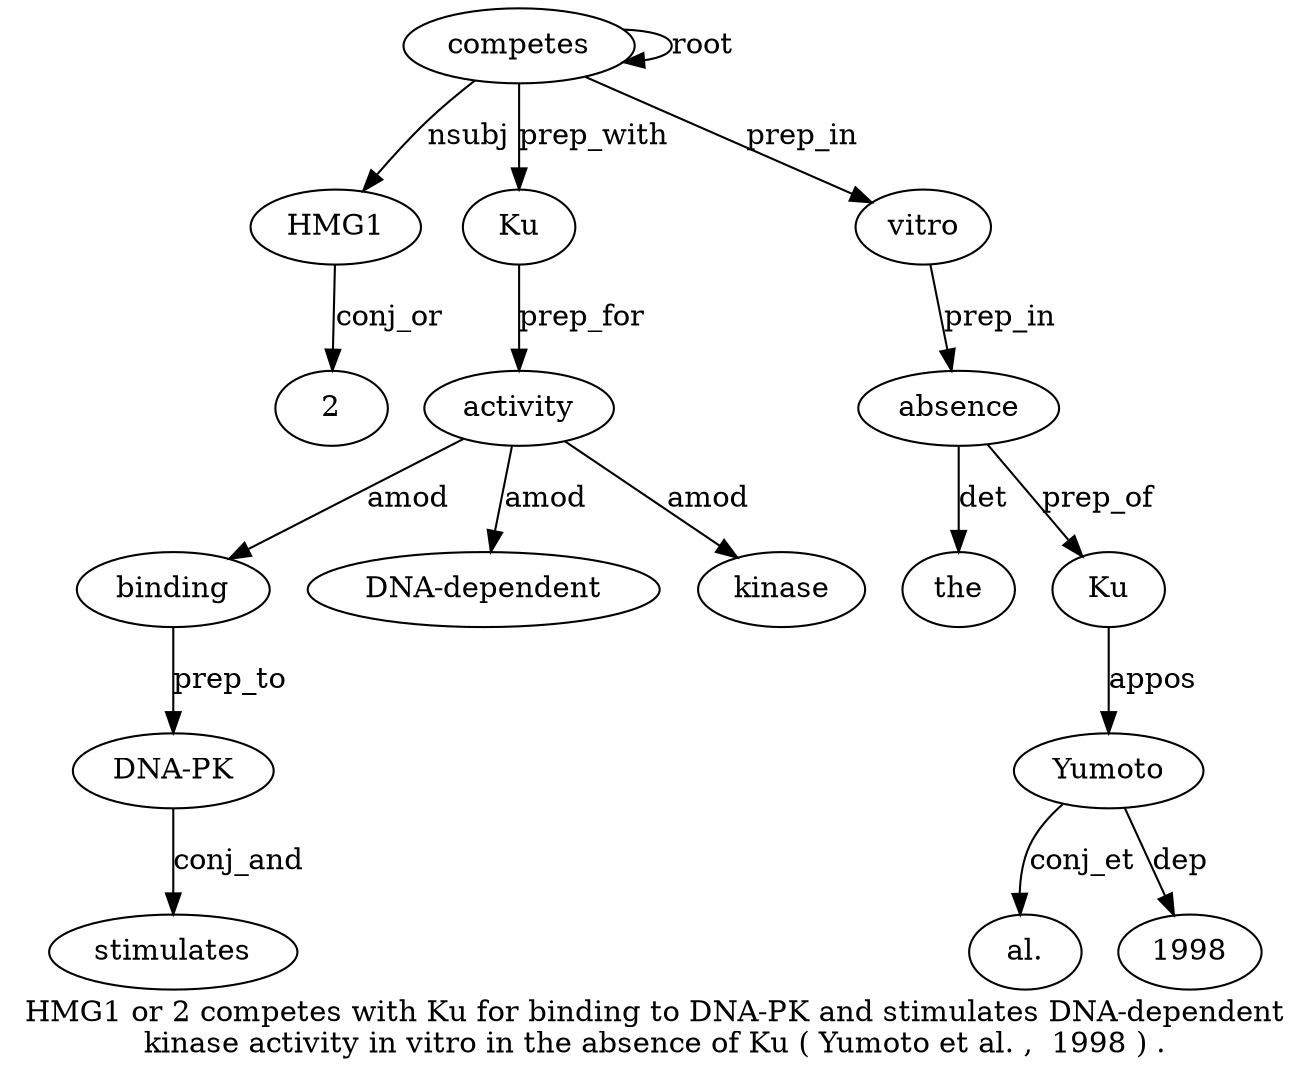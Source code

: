 digraph "HMG1 or 2 competes with Ku for binding to DNA-PK and stimulates DNA-dependent kinase activity in vitro in the absence of Ku ( Yumoto et al. ,  1998 ) ." {
label="HMG1 or 2 competes with Ku for binding to DNA-PK and stimulates DNA-dependent
kinase activity in vitro in the absence of Ku ( Yumoto et al. ,  1998 ) .";
competes4 [style=filled, fillcolor=white, label=competes];
HMG1 [style=filled, fillcolor=white, label=HMG1];
competes4 -> HMG1  [label=nsubj];
23 [style=filled, fillcolor=white, label=2];
HMG1 -> 23  [label=conj_or];
competes4 -> competes4  [label=root];
Ku6 [style=filled, fillcolor=white, label=Ku];
competes4 -> Ku6  [label=prep_with];
activity15 [style=filled, fillcolor=white, label=activity];
binding8 [style=filled, fillcolor=white, label=binding];
activity15 -> binding8  [label=amod];
"DNA-PK10" [style=filled, fillcolor=white, label="DNA-PK"];
binding8 -> "DNA-PK10"  [label=prep_to];
stimulates12 [style=filled, fillcolor=white, label=stimulates];
"DNA-PK10" -> stimulates12  [label=conj_and];
"DNA-dependent13" [style=filled, fillcolor=white, label="DNA-dependent"];
activity15 -> "DNA-dependent13"  [label=amod];
kinase14 [style=filled, fillcolor=white, label=kinase];
activity15 -> kinase14  [label=amod];
Ku6 -> activity15  [label=prep_for];
vitro17 [style=filled, fillcolor=white, label=vitro];
competes4 -> vitro17  [label=prep_in];
absence20 [style=filled, fillcolor=white, label=absence];
the19 [style=filled, fillcolor=white, label=the];
absence20 -> the19  [label=det];
vitro17 -> absence20  [label=prep_in];
Ku22 [style=filled, fillcolor=white, label=Ku];
absence20 -> Ku22  [label=prep_of];
Yumoto24 [style=filled, fillcolor=white, label=Yumoto];
Ku22 -> Yumoto24  [label=appos];
"al.26" [style=filled, fillcolor=white, label="al."];
Yumoto24 -> "al.26"  [label=conj_et];
19982 [style=filled, fillcolor=white, label=1998];
Yumoto24 -> 19982  [label=dep];
}
